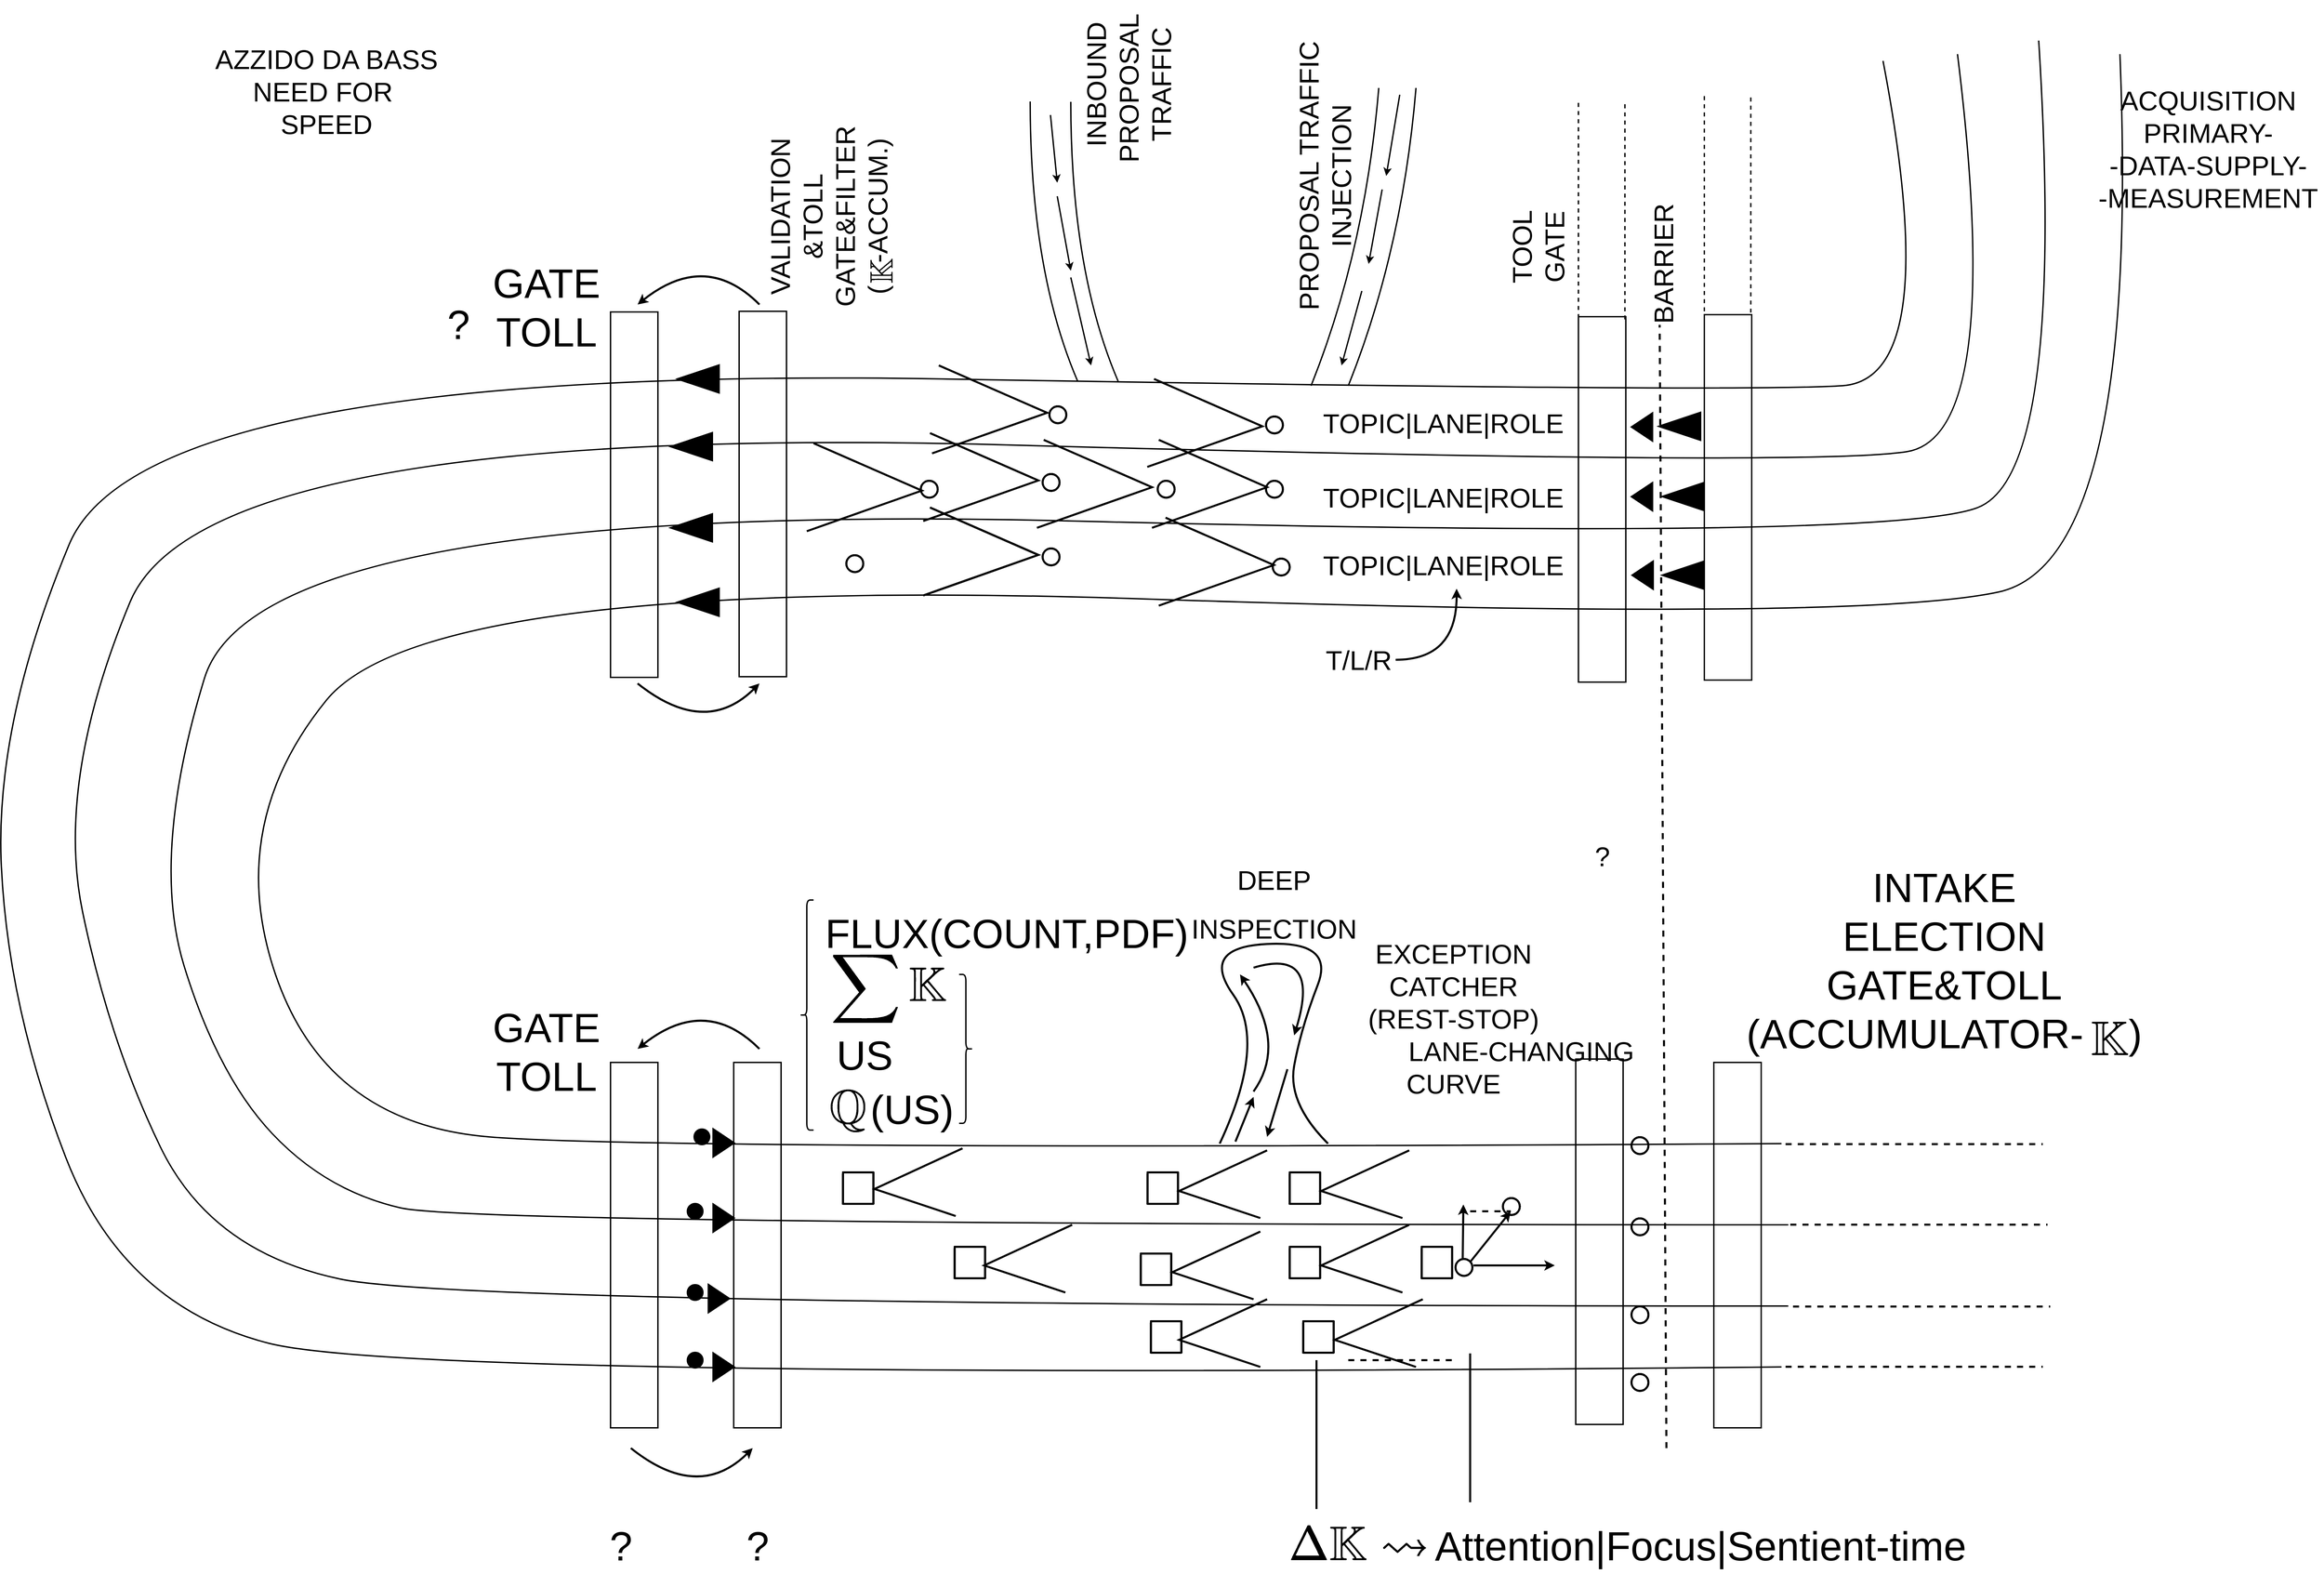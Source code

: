 <mxfile version="17.4.6" type="github">
  <diagram id="GZ79dIgywOuF_R4HMx-j" name="Page-1">
    <mxGraphModel dx="4081" dy="2742" grid="1" gridSize="10" guides="1" tooltips="1" connect="1" arrows="1" fold="1" page="1" pageScale="1" pageWidth="850" pageHeight="1100" math="1" shadow="0">
      <root>
        <mxCell id="0" />
        <mxCell id="1" parent="0" />
        <mxCell id="mRWLwqDbJ56NUI116VPm-1" value="&lt;font style=&quot;font-size: 40px&quot;&gt;ACQUISITION&lt;br&gt;PRIMARY-&lt;br&gt;-DATA-SUPPLY-&lt;br&gt;-MEASUREMENT&lt;br&gt;&lt;/font&gt;" style="text;html=1;align=center;verticalAlign=middle;resizable=0;points=[];autosize=1;strokeColor=none;fillColor=none;" vertex="1" parent="1">
          <mxGeometry x="720" y="80" width="340" height="100" as="geometry" />
        </mxCell>
        <mxCell id="mRWLwqDbJ56NUI116VPm-2" value="BARRIER" style="text;html=1;align=center;verticalAlign=middle;resizable=0;points=[];autosize=1;strokeColor=none;fillColor=none;fontSize=40;rotation=-90;" vertex="1" parent="1">
          <mxGeometry x="-10" y="275" width="190" height="50" as="geometry" />
        </mxCell>
        <mxCell id="mRWLwqDbJ56NUI116VPm-3" value="PROPOSAL TRAFFIC&lt;br&gt;INJECTION" style="text;html=1;align=center;verticalAlign=middle;resizable=0;points=[];autosize=1;strokeColor=none;fillColor=none;fontSize=40;rotation=-90;" vertex="1" parent="1">
          <mxGeometry x="-620" y="120" width="410" height="100" as="geometry" />
        </mxCell>
        <mxCell id="mRWLwqDbJ56NUI116VPm-4" value="TOOL&lt;br&gt;GATE" style="text;html=1;align=center;verticalAlign=middle;resizable=0;points=[];autosize=1;strokeColor=none;fillColor=none;fontSize=40;rotation=-90;" vertex="1" parent="1">
          <mxGeometry x="-160" y="225" width="120" height="100" as="geometry" />
        </mxCell>
        <mxCell id="mRWLwqDbJ56NUI116VPm-5" value="TOPIC|LANE|ROLE" style="text;html=1;align=center;verticalAlign=middle;resizable=0;points=[];autosize=1;strokeColor=none;fillColor=none;fontSize=40;" vertex="1" parent="1">
          <mxGeometry x="-425" y="510" width="370" height="50" as="geometry" />
        </mxCell>
        <mxCell id="mRWLwqDbJ56NUI116VPm-6" value="TOPIC|LANE|ROLE" style="text;html=1;align=center;verticalAlign=middle;resizable=0;points=[];autosize=1;strokeColor=none;fillColor=none;fontSize=40;" vertex="1" parent="1">
          <mxGeometry x="-425" y="620" width="370" height="50" as="geometry" />
        </mxCell>
        <mxCell id="mRWLwqDbJ56NUI116VPm-7" value="TOPIC|LANE|ROLE" style="text;html=1;align=center;verticalAlign=middle;resizable=0;points=[];autosize=1;strokeColor=none;fillColor=none;fontSize=40;" vertex="1" parent="1">
          <mxGeometry x="-425" y="720" width="370" height="50" as="geometry" />
        </mxCell>
        <mxCell id="mRWLwqDbJ56NUI116VPm-8" value="INBOUND&lt;br&gt;PROPOSAL&amp;nbsp;&lt;br&gt;TRAFFIC" style="text;html=1;align=center;verticalAlign=middle;resizable=0;points=[];autosize=1;strokeColor=none;fillColor=none;fontSize=40;rotation=-90;" vertex="1" parent="1">
          <mxGeometry x="-830" y="-40" width="250" height="150" as="geometry" />
        </mxCell>
        <mxCell id="mRWLwqDbJ56NUI116VPm-9" value="VALIDATION&lt;br&gt;&amp;amp;TOLL&lt;br&gt;GATE&amp;amp;FILTER&lt;br&gt;(&amp;nbsp; &amp;nbsp;-ACCUM.)" style="text;html=1;align=center;verticalAlign=middle;resizable=0;points=[];autosize=1;strokeColor=none;fillColor=none;fontSize=40;rotation=-90;" vertex="1" parent="1">
          <mxGeometry x="-1288" y="130" width="280" height="200" as="geometry" />
        </mxCell>
        <mxCell id="mRWLwqDbJ56NUI116VPm-10" value="$$\mathbb{K}$$" style="text;html=1;align=center;verticalAlign=middle;resizable=0;points=[];autosize=1;strokeColor=none;fillColor=none;fontSize=40;rotation=-90;" vertex="1" parent="1">
          <mxGeometry x="-1218" y="286" width="300" height="50" as="geometry" />
        </mxCell>
        <mxCell id="mRWLwqDbJ56NUI116VPm-11" value="AZZIDO DA BASS&lt;br&gt;NEED FOR&amp;nbsp;&lt;br&gt;SPEED" style="text;html=1;align=center;verticalAlign=middle;resizable=0;points=[];autosize=1;strokeColor=none;fillColor=none;fontSize=40;" vertex="1" parent="1">
          <mxGeometry x="-2060" y="-30" width="340" height="150" as="geometry" />
        </mxCell>
        <mxCell id="mRWLwqDbJ56NUI116VPm-12" value="" style="rounded=0;whiteSpace=wrap;html=1;fontSize=40;fillColor=none;strokeWidth=2;" vertex="1" parent="1">
          <mxGeometry x="146" y="375" width="70" height="540" as="geometry" />
        </mxCell>
        <mxCell id="mRWLwqDbJ56NUI116VPm-14" value="" style="rounded=0;whiteSpace=wrap;html=1;fontSize=40;fillColor=none;strokeWidth=2;" vertex="1" parent="1">
          <mxGeometry x="-40" y="378" width="70" height="540" as="geometry" />
        </mxCell>
        <mxCell id="mRWLwqDbJ56NUI116VPm-16" value="" style="endArrow=none;html=1;fontSize=40;strokeWidth=2;curved=1;" edge="1" parent="1">
          <mxGeometry width="50" height="50" relative="1" as="geometry">
            <mxPoint x="260" y="1930" as="sourcePoint" />
            <mxPoint x="410" as="targetPoint" />
            <Array as="points">
              <mxPoint x="-1760" y="1950" />
              <mxPoint x="-2190" y="1840" />
              <mxPoint x="-2360" y="1400" />
              <mxPoint x="-2380" y="980" />
              <mxPoint x="-2160" y="450" />
              <mxPoint x="200" y="490" />
              <mxPoint x="500" y="470" />
            </Array>
          </mxGeometry>
        </mxCell>
        <mxCell id="mRWLwqDbJ56NUI116VPm-20" value="" style="rounded=0;whiteSpace=wrap;html=1;fontSize=40;fillColor=none;strokeWidth=2;" vertex="1" parent="1">
          <mxGeometry x="-1280" y="370" width="70" height="540" as="geometry" />
        </mxCell>
        <mxCell id="mRWLwqDbJ56NUI116VPm-21" value="" style="rounded=0;whiteSpace=wrap;html=1;fontSize=40;fillColor=none;strokeWidth=2;" vertex="1" parent="1">
          <mxGeometry x="-1470" y="371" width="70" height="540" as="geometry" />
        </mxCell>
        <mxCell id="mRWLwqDbJ56NUI116VPm-23" value="" style="rounded=0;whiteSpace=wrap;html=1;fontSize=40;fillColor=none;strokeWidth=2;" vertex="1" parent="1">
          <mxGeometry x="-1288" y="1480" width="70" height="540" as="geometry" />
        </mxCell>
        <mxCell id="mRWLwqDbJ56NUI116VPm-24" value="" style="rounded=0;whiteSpace=wrap;html=1;fontSize=40;fillColor=none;strokeWidth=2;" vertex="1" parent="1">
          <mxGeometry x="-1470" y="1480" width="70" height="540" as="geometry" />
        </mxCell>
        <mxCell id="mRWLwqDbJ56NUI116VPm-25" value="" style="rounded=0;whiteSpace=wrap;html=1;fontSize=40;fillColor=none;strokeWidth=2;" vertex="1" parent="1">
          <mxGeometry x="160" y="1480" width="70" height="540" as="geometry" />
        </mxCell>
        <mxCell id="mRWLwqDbJ56NUI116VPm-26" value="" style="rounded=0;whiteSpace=wrap;html=1;fontSize=40;fillColor=none;strokeWidth=2;" vertex="1" parent="1">
          <mxGeometry x="-44" y="1475" width="70" height="540" as="geometry" />
        </mxCell>
        <mxCell id="mRWLwqDbJ56NUI116VPm-27" value="$$\Delta \mathbb{K} \leadsto$$" style="text;html=1;align=center;verticalAlign=middle;resizable=0;points=[];autosize=1;strokeColor=none;fillColor=none;fontSize=60;" vertex="1" parent="1">
          <mxGeometry x="-790" y="2155" width="850" height="80" as="geometry" />
        </mxCell>
        <mxCell id="mRWLwqDbJ56NUI116VPm-28" value="Attention|Focus|Sentient-time" style="text;html=1;align=center;verticalAlign=middle;resizable=0;points=[];autosize=1;strokeColor=none;fillColor=none;fontSize=60;" vertex="1" parent="1">
          <mxGeometry x="-260" y="2155" width="800" height="80" as="geometry" />
        </mxCell>
        <mxCell id="mRWLwqDbJ56NUI116VPm-29" value="INTAKE&lt;br style=&quot;font-size: 60px;&quot;&gt;ELECTION&lt;br style=&quot;font-size: 60px;&quot;&gt;GATE&amp;amp;TOLL&lt;br style=&quot;font-size: 60px;&quot;&gt;(ACCUMULATOR-&amp;nbsp; &amp;nbsp; )" style="text;html=1;align=center;verticalAlign=middle;resizable=0;points=[];autosize=1;strokeColor=none;fillColor=none;fontSize=60;" vertex="1" parent="1">
          <mxGeometry x="200" y="1185" width="600" height="290" as="geometry" />
        </mxCell>
        <mxCell id="mRWLwqDbJ56NUI116VPm-30" value="$$\mathbb{K}$$" style="text;html=1;align=center;verticalAlign=middle;resizable=0;points=[];autosize=1;strokeColor=none;fillColor=none;fontSize=60;rotation=0;" vertex="1" parent="1">
          <mxGeometry x="519" y="1408" width="450" height="80" as="geometry" />
        </mxCell>
        <mxCell id="mRWLwqDbJ56NUI116VPm-31" value="" style="endArrow=none;html=1;fontSize=40;strokeWidth=2;curved=1;" edge="1" parent="1">
          <mxGeometry width="50" height="50" relative="1" as="geometry">
            <mxPoint x="270" y="1840" as="sourcePoint" />
            <mxPoint x="520" y="-10" as="targetPoint" />
            <Array as="points">
              <mxPoint x="-1680" y="1840" />
              <mxPoint x="-2060" y="1760" />
              <mxPoint x="-2210" y="1450" />
              <mxPoint x="-2290" y="1065" />
              <mxPoint x="-2070" y="535" />
              <mxPoint x="300" y="600" />
              <mxPoint x="590" y="555" />
            </Array>
          </mxGeometry>
        </mxCell>
        <mxCell id="mRWLwqDbJ56NUI116VPm-32" value="" style="endArrow=none;html=1;fontSize=40;strokeWidth=2;curved=1;" edge="1" parent="1">
          <mxGeometry width="50" height="50" relative="1" as="geometry">
            <mxPoint x="270" y="1720" as="sourcePoint" />
            <mxPoint x="640" y="-30" as="targetPoint" />
            <Array as="points">
              <mxPoint x="-1670" y="1720" />
              <mxPoint x="-1890" y="1670" />
              <mxPoint x="-2050" y="1500" />
              <mxPoint x="-2150" y="1175" />
              <mxPoint x="-1990" y="650" />
              <mxPoint x="420" y="710" />
              <mxPoint x="680" y="610" />
            </Array>
          </mxGeometry>
        </mxCell>
        <mxCell id="mRWLwqDbJ56NUI116VPm-34" value="" style="endArrow=none;html=1;fontSize=40;strokeWidth=2;curved=1;" edge="1" parent="1">
          <mxGeometry width="50" height="50" relative="1" as="geometry">
            <mxPoint x="260" y="1600" as="sourcePoint" />
            <mxPoint x="760" y="-10" as="targetPoint" />
            <Array as="points">
              <mxPoint x="-1410" y="1610" />
              <mxPoint x="-1890" y="1570" />
              <mxPoint x="-2040" y="1130" />
              <mxPoint x="-1740" y="760" />
              <mxPoint x="370" y="830" />
              <mxPoint x="790" y="740" />
            </Array>
          </mxGeometry>
        </mxCell>
        <mxCell id="mRWLwqDbJ56NUI116VPm-41" value="" style="endArrow=none;dashed=1;html=1;fontSize=40;strokeWidth=2;curved=1;" edge="1" parent="1">
          <mxGeometry width="50" height="50" relative="1" as="geometry">
            <mxPoint x="146" y="370" as="sourcePoint" />
            <mxPoint x="146" y="50" as="targetPoint" />
          </mxGeometry>
        </mxCell>
        <mxCell id="mRWLwqDbJ56NUI116VPm-42" value="" style="endArrow=none;dashed=1;html=1;fontSize=40;strokeWidth=2;curved=1;" edge="1" parent="1">
          <mxGeometry width="50" height="50" relative="1" as="geometry">
            <mxPoint x="214.67" y="372.0" as="sourcePoint" />
            <mxPoint x="214.67" y="52.0" as="targetPoint" />
          </mxGeometry>
        </mxCell>
        <mxCell id="mRWLwqDbJ56NUI116VPm-45" value="" style="endArrow=none;dashed=1;html=1;fontSize=40;strokeWidth=2;curved=1;" edge="1" parent="1">
          <mxGeometry width="50" height="50" relative="1" as="geometry">
            <mxPoint x="-40" y="380" as="sourcePoint" />
            <mxPoint x="-40" y="60" as="targetPoint" />
          </mxGeometry>
        </mxCell>
        <mxCell id="mRWLwqDbJ56NUI116VPm-46" value="" style="endArrow=none;dashed=1;html=1;fontSize=40;strokeWidth=2;curved=1;" edge="1" parent="1">
          <mxGeometry width="50" height="50" relative="1" as="geometry">
            <mxPoint x="28.67" y="382.0" as="sourcePoint" />
            <mxPoint x="28.67" y="62.0" as="targetPoint" />
          </mxGeometry>
        </mxCell>
        <mxCell id="mRWLwqDbJ56NUI116VPm-47" value="" style="endArrow=none;html=1;fontSize=40;strokeWidth=2;curved=1;" edge="1" parent="1">
          <mxGeometry width="50" height="50" relative="1" as="geometry">
            <mxPoint x="-380" y="480" as="sourcePoint" />
            <mxPoint x="-280" y="40" as="targetPoint" />
            <Array as="points">
              <mxPoint x="-300" y="280" />
            </Array>
          </mxGeometry>
        </mxCell>
        <mxCell id="mRWLwqDbJ56NUI116VPm-48" value="" style="endArrow=none;html=1;fontSize=40;strokeWidth=2;curved=1;" edge="1" parent="1">
          <mxGeometry width="50" height="50" relative="1" as="geometry">
            <mxPoint x="-435" y="480" as="sourcePoint" />
            <mxPoint x="-335" y="40" as="targetPoint" />
            <Array as="points">
              <mxPoint x="-355" y="280" />
            </Array>
          </mxGeometry>
        </mxCell>
        <mxCell id="mRWLwqDbJ56NUI116VPm-49" value="" style="endArrow=classic;html=1;fontSize=40;strokeWidth=2;curved=1;" edge="1" parent="1">
          <mxGeometry width="50" height="50" relative="1" as="geometry">
            <mxPoint x="-304" y="50" as="sourcePoint" />
            <mxPoint x="-324" y="170" as="targetPoint" />
          </mxGeometry>
        </mxCell>
        <mxCell id="mRWLwqDbJ56NUI116VPm-50" value="" style="endArrow=classic;html=1;fontSize=40;strokeWidth=2;curved=1;" edge="1" parent="1">
          <mxGeometry width="50" height="50" relative="1" as="geometry">
            <mxPoint x="-330" y="190" as="sourcePoint" />
            <mxPoint x="-350" y="300" as="targetPoint" />
          </mxGeometry>
        </mxCell>
        <mxCell id="mRWLwqDbJ56NUI116VPm-51" value="" style="endArrow=classic;html=1;fontSize=40;strokeWidth=2;curved=1;" edge="1" parent="1">
          <mxGeometry width="50" height="50" relative="1" as="geometry">
            <mxPoint x="-360" y="340" as="sourcePoint" />
            <mxPoint x="-390" y="450" as="targetPoint" />
          </mxGeometry>
        </mxCell>
        <mxCell id="mRWLwqDbJ56NUI116VPm-52" value="" style="endArrow=none;html=1;fontSize=40;strokeWidth=2;curved=1;" edge="1" parent="1">
          <mxGeometry width="50" height="50" relative="1" as="geometry">
            <mxPoint x="-780" y="473" as="sourcePoint" />
            <mxPoint x="-850" y="60" as="targetPoint" />
            <Array as="points">
              <mxPoint x="-850" y="310" />
            </Array>
          </mxGeometry>
        </mxCell>
        <mxCell id="mRWLwqDbJ56NUI116VPm-53" value="" style="endArrow=none;html=1;fontSize=40;strokeWidth=2;curved=1;" edge="1" parent="1">
          <mxGeometry width="50" height="50" relative="1" as="geometry">
            <mxPoint x="-720" y="473.5" as="sourcePoint" />
            <mxPoint x="-790" y="60.5" as="targetPoint" />
            <Array as="points">
              <mxPoint x="-790" y="310.5" />
            </Array>
          </mxGeometry>
        </mxCell>
        <mxCell id="mRWLwqDbJ56NUI116VPm-54" value="" style="endArrow=classic;html=1;fontSize=40;strokeWidth=2;curved=1;" edge="1" parent="1">
          <mxGeometry width="50" height="50" relative="1" as="geometry">
            <mxPoint x="-820" y="80" as="sourcePoint" />
            <mxPoint x="-810" y="180" as="targetPoint" />
          </mxGeometry>
        </mxCell>
        <mxCell id="mRWLwqDbJ56NUI116VPm-55" value="" style="endArrow=classic;html=1;fontSize=40;strokeWidth=2;curved=1;" edge="1" parent="1">
          <mxGeometry width="50" height="50" relative="1" as="geometry">
            <mxPoint x="-810" y="200" as="sourcePoint" />
            <mxPoint x="-790" y="310" as="targetPoint" />
          </mxGeometry>
        </mxCell>
        <mxCell id="mRWLwqDbJ56NUI116VPm-56" value="" style="endArrow=classic;html=1;fontSize=40;strokeWidth=2;curved=1;" edge="1" parent="1">
          <mxGeometry width="50" height="50" relative="1" as="geometry">
            <mxPoint x="-790" y="320" as="sourcePoint" />
            <mxPoint x="-760" y="450" as="targetPoint" />
          </mxGeometry>
        </mxCell>
        <mxCell id="mRWLwqDbJ56NUI116VPm-57" value="" style="endArrow=none;dashed=1;html=1;fontSize=40;strokeWidth=3;curved=1;" edge="1" parent="1">
          <mxGeometry width="50" height="50" relative="1" as="geometry">
            <mxPoint x="90" y="2050" as="sourcePoint" />
            <mxPoint x="80" y="390" as="targetPoint" />
          </mxGeometry>
        </mxCell>
        <mxCell id="mRWLwqDbJ56NUI116VPm-58" value="&lt;font style=&quot;font-size: 60px&quot;&gt;$$\circ$$&lt;/font&gt;" style="text;html=1;align=center;verticalAlign=middle;resizable=0;points=[];autosize=1;strokeColor=none;fillColor=none;fontSize=40;" vertex="1" parent="1">
          <mxGeometry x="-80" y="1570" width="260" height="60" as="geometry" />
        </mxCell>
        <mxCell id="mRWLwqDbJ56NUI116VPm-61" value="&lt;font style=&quot;font-size: 60px&quot;&gt;$$\circ$$&lt;/font&gt;" style="text;html=1;align=center;verticalAlign=middle;resizable=0;points=[];autosize=1;strokeColor=none;fillColor=none;fontSize=40;" vertex="1" parent="1">
          <mxGeometry x="-80" y="1690" width="260" height="60" as="geometry" />
        </mxCell>
        <mxCell id="mRWLwqDbJ56NUI116VPm-62" value="&lt;font style=&quot;font-size: 60px&quot;&gt;$$\circ$$&lt;/font&gt;" style="text;html=1;align=center;verticalAlign=middle;resizable=0;points=[];autosize=1;strokeColor=none;fillColor=none;fontSize=40;" vertex="1" parent="1">
          <mxGeometry x="-80" y="1820" width="260" height="60" as="geometry" />
        </mxCell>
        <mxCell id="mRWLwqDbJ56NUI116VPm-63" value="&lt;font style=&quot;font-size: 60px&quot;&gt;$$\circ$$&lt;/font&gt;" style="text;html=1;align=center;verticalAlign=middle;resizable=0;points=[];autosize=1;strokeColor=none;fillColor=none;fontSize=40;" vertex="1" parent="1">
          <mxGeometry x="-80" y="1920" width="260" height="60" as="geometry" />
        </mxCell>
        <mxCell id="mRWLwqDbJ56NUI116VPm-64" value="" style="endArrow=none;dashed=1;html=1;fontSize=60;strokeWidth=3;curved=1;" edge="1" parent="1">
          <mxGeometry width="50" height="50" relative="1" as="geometry">
            <mxPoint x="266" y="1600.75" as="sourcePoint" />
            <mxPoint x="646" y="1600.75" as="targetPoint" />
          </mxGeometry>
        </mxCell>
        <mxCell id="mRWLwqDbJ56NUI116VPm-65" value="" style="endArrow=none;dashed=1;html=1;fontSize=60;strokeWidth=3;curved=1;" edge="1" parent="1">
          <mxGeometry width="50" height="50" relative="1" as="geometry">
            <mxPoint x="273" y="1719.75" as="sourcePoint" />
            <mxPoint x="653" y="1719.75" as="targetPoint" />
          </mxGeometry>
        </mxCell>
        <mxCell id="mRWLwqDbJ56NUI116VPm-66" value="" style="endArrow=none;dashed=1;html=1;fontSize=60;strokeWidth=3;curved=1;" edge="1" parent="1">
          <mxGeometry width="50" height="50" relative="1" as="geometry">
            <mxPoint x="277" y="1840.75" as="sourcePoint" />
            <mxPoint x="657" y="1840.75" as="targetPoint" />
          </mxGeometry>
        </mxCell>
        <mxCell id="mRWLwqDbJ56NUI116VPm-67" value="" style="endArrow=none;dashed=1;html=1;fontSize=60;strokeWidth=3;curved=1;" edge="1" parent="1">
          <mxGeometry width="50" height="50" relative="1" as="geometry">
            <mxPoint x="266" y="1929.75" as="sourcePoint" />
            <mxPoint x="646" y="1929.75" as="targetPoint" />
          </mxGeometry>
        </mxCell>
        <mxCell id="mRWLwqDbJ56NUI116VPm-69" value="" style="shape=mxgraph.arrows2.wedgeArrow;html=1;fillColor=#000000;bendable=0;fontSize=60;strokeWidth=3;curved=1;" edge="1" parent="1">
          <mxGeometry width="100" height="100" relative="1" as="geometry">
            <mxPoint x="140" y="540" as="sourcePoint" />
            <mxPoint x="80" y="540" as="targetPoint" />
          </mxGeometry>
        </mxCell>
        <mxCell id="mRWLwqDbJ56NUI116VPm-70" value="" style="shape=mxgraph.arrows2.wedgeArrow;html=1;fillColor=#000000;bendable=0;fontSize=60;strokeWidth=3;curved=1;" edge="1" parent="1">
          <mxGeometry width="100" height="100" relative="1" as="geometry">
            <mxPoint x="145" y="643.75" as="sourcePoint" />
            <mxPoint x="85" y="643.75" as="targetPoint" />
          </mxGeometry>
        </mxCell>
        <mxCell id="mRWLwqDbJ56NUI116VPm-71" value="" style="shape=mxgraph.arrows2.wedgeArrow;html=1;fillColor=#000000;bendable=0;fontSize=60;strokeWidth=3;curved=1;" edge="1" parent="1">
          <mxGeometry width="100" height="100" relative="1" as="geometry">
            <mxPoint x="145" y="760" as="sourcePoint" />
            <mxPoint x="85" y="760" as="targetPoint" />
          </mxGeometry>
        </mxCell>
        <mxCell id="mRWLwqDbJ56NUI116VPm-72" value="" style="shape=mxgraph.arrows2.wedgeArrow;html=1;fillColor=#000000;bendable=0;fontSize=60;strokeWidth=3;curved=1;" edge="1" parent="1">
          <mxGeometry width="100" height="100" relative="1" as="geometry">
            <mxPoint x="70" y="760" as="sourcePoint" />
            <mxPoint x="40" y="760" as="targetPoint" />
          </mxGeometry>
        </mxCell>
        <mxCell id="mRWLwqDbJ56NUI116VPm-73" value="" style="shape=mxgraph.arrows2.wedgeArrow;html=1;fillColor=#000000;bendable=0;fontSize=60;strokeWidth=3;curved=1;" edge="1" parent="1">
          <mxGeometry width="100" height="100" relative="1" as="geometry">
            <mxPoint x="69" y="644" as="sourcePoint" />
            <mxPoint x="39" y="644" as="targetPoint" />
          </mxGeometry>
        </mxCell>
        <mxCell id="mRWLwqDbJ56NUI116VPm-74" value="" style="shape=mxgraph.arrows2.wedgeArrow;html=1;fillColor=#000000;bendable=0;fontSize=60;strokeWidth=3;curved=1;" edge="1" parent="1">
          <mxGeometry width="100" height="100" relative="1" as="geometry">
            <mxPoint x="69" y="541" as="sourcePoint" />
            <mxPoint x="39" y="541" as="targetPoint" />
          </mxGeometry>
        </mxCell>
        <mxCell id="mRWLwqDbJ56NUI116VPm-75" value="" style="shape=mxgraph.arrows2.wedgeArrow;html=1;fillColor=#000000;bendable=0;fontSize=60;strokeWidth=3;curved=1;" edge="1" parent="1">
          <mxGeometry width="100" height="100" relative="1" as="geometry">
            <mxPoint x="-1310" y="800" as="sourcePoint" />
            <mxPoint x="-1370" y="800" as="targetPoint" />
          </mxGeometry>
        </mxCell>
        <mxCell id="mRWLwqDbJ56NUI116VPm-76" value="" style="shape=mxgraph.arrows2.wedgeArrow;html=1;fillColor=#000000;bendable=0;fontSize=60;strokeWidth=3;curved=1;" edge="1" parent="1">
          <mxGeometry width="100" height="100" relative="1" as="geometry">
            <mxPoint x="-1320" y="690" as="sourcePoint" />
            <mxPoint x="-1380" y="690" as="targetPoint" />
          </mxGeometry>
        </mxCell>
        <mxCell id="mRWLwqDbJ56NUI116VPm-77" value="" style="shape=mxgraph.arrows2.wedgeArrow;html=1;fillColor=#000000;bendable=0;fontSize=60;strokeWidth=3;curved=1;" edge="1" parent="1">
          <mxGeometry width="100" height="100" relative="1" as="geometry">
            <mxPoint x="-1320" y="570" as="sourcePoint" />
            <mxPoint x="-1380" y="570" as="targetPoint" />
          </mxGeometry>
        </mxCell>
        <mxCell id="mRWLwqDbJ56NUI116VPm-78" value="" style="shape=mxgraph.arrows2.wedgeArrow;html=1;fillColor=#000000;bendable=0;fontSize=60;strokeWidth=3;curved=1;" edge="1" parent="1">
          <mxGeometry width="100" height="100" relative="1" as="geometry">
            <mxPoint x="-1310" y="470" as="sourcePoint" />
            <mxPoint x="-1370" y="470" as="targetPoint" />
          </mxGeometry>
        </mxCell>
        <mxCell id="mRWLwqDbJ56NUI116VPm-79" value="" style="endArrow=classic;html=1;fontSize=60;strokeWidth=3;curved=1;" edge="1" parent="1">
          <mxGeometry width="50" height="50" relative="1" as="geometry">
            <mxPoint x="-1250" y="360" as="sourcePoint" />
            <mxPoint x="-1430" y="360" as="targetPoint" />
            <Array as="points">
              <mxPoint x="-1330" y="280" />
            </Array>
          </mxGeometry>
        </mxCell>
        <mxCell id="mRWLwqDbJ56NUI116VPm-80" value="" style="endArrow=classic;html=1;fontSize=60;strokeWidth=3;curved=1;" edge="1" parent="1">
          <mxGeometry width="50" height="50" relative="1" as="geometry">
            <mxPoint x="-1430" y="920" as="sourcePoint" />
            <mxPoint x="-1250" y="920" as="targetPoint" />
            <Array as="points">
              <mxPoint x="-1330" y="1000" />
            </Array>
          </mxGeometry>
        </mxCell>
        <mxCell id="mRWLwqDbJ56NUI116VPm-81" value="$$\circ$$" style="text;html=1;align=center;verticalAlign=middle;resizable=0;points=[];autosize=1;strokeColor=none;fillColor=none;fontSize=60;" vertex="1" parent="1">
          <mxGeometry x="-610" y="705" width="260" height="80" as="geometry" />
        </mxCell>
        <mxCell id="mRWLwqDbJ56NUI116VPm-82" value="$$\circ$$" style="text;html=1;align=center;verticalAlign=middle;resizable=0;points=[];autosize=1;strokeColor=none;fillColor=none;fontSize=60;" vertex="1" parent="1">
          <mxGeometry x="-620" y="590" width="260" height="80" as="geometry" />
        </mxCell>
        <mxCell id="mRWLwqDbJ56NUI116VPm-83" value="$$\circ$$" style="text;html=1;align=center;verticalAlign=middle;resizable=0;points=[];autosize=1;strokeColor=none;fillColor=none;fontSize=60;" vertex="1" parent="1">
          <mxGeometry x="-620" y="495" width="260" height="80" as="geometry" />
        </mxCell>
        <mxCell id="mRWLwqDbJ56NUI116VPm-84" value="$$\circ$$" style="text;html=1;align=center;verticalAlign=middle;resizable=0;points=[];autosize=1;strokeColor=none;fillColor=none;fontSize=60;" vertex="1" parent="1">
          <mxGeometry x="-780" y="590" width="260" height="80" as="geometry" />
        </mxCell>
        <mxCell id="mRWLwqDbJ56NUI116VPm-85" value="$$\circ$$" style="text;html=1;align=center;verticalAlign=middle;resizable=0;points=[];autosize=1;strokeColor=none;fillColor=none;fontSize=60;" vertex="1" parent="1">
          <mxGeometry x="-950" y="690" width="260" height="80" as="geometry" />
        </mxCell>
        <mxCell id="mRWLwqDbJ56NUI116VPm-86" value="$$\circ$$" style="text;html=1;align=center;verticalAlign=middle;resizable=0;points=[];autosize=1;strokeColor=none;fillColor=none;fontSize=60;" vertex="1" parent="1">
          <mxGeometry x="-950" y="580" width="260" height="80" as="geometry" />
        </mxCell>
        <mxCell id="mRWLwqDbJ56NUI116VPm-87" value="$$\circ$$" style="text;html=1;align=center;verticalAlign=middle;resizable=0;points=[];autosize=1;strokeColor=none;fillColor=none;fontSize=60;" vertex="1" parent="1">
          <mxGeometry x="-940" y="480" width="260" height="80" as="geometry" />
        </mxCell>
        <mxCell id="mRWLwqDbJ56NUI116VPm-88" value="$$\circ$$" style="text;html=1;align=center;verticalAlign=middle;resizable=0;points=[];autosize=1;strokeColor=none;fillColor=none;fontSize=60;" vertex="1" parent="1">
          <mxGeometry x="-1130" y="590" width="260" height="80" as="geometry" />
        </mxCell>
        <mxCell id="mRWLwqDbJ56NUI116VPm-89" value="$$\circ$$" style="text;html=1;align=center;verticalAlign=middle;resizable=0;points=[];autosize=1;strokeColor=none;fillColor=none;fontSize=60;" vertex="1" parent="1">
          <mxGeometry x="-1240" y="700" width="260" height="80" as="geometry" />
        </mxCell>
        <mxCell id="mRWLwqDbJ56NUI116VPm-90" value="GATE&lt;br&gt;TOLL" style="text;html=1;align=center;verticalAlign=middle;resizable=0;points=[];autosize=1;strokeColor=none;fillColor=none;fontSize=60;" vertex="1" parent="1">
          <mxGeometry x="-1650" y="290" width="170" height="150" as="geometry" />
        </mxCell>
        <mxCell id="mRWLwqDbJ56NUI116VPm-91" value="GATE&lt;br&gt;TOLL" style="text;html=1;align=center;verticalAlign=middle;resizable=0;points=[];autosize=1;strokeColor=none;fillColor=none;fontSize=60;" vertex="1" parent="1">
          <mxGeometry x="-1650" y="1390" width="170" height="150" as="geometry" />
        </mxCell>
        <mxCell id="mRWLwqDbJ56NUI116VPm-92" value="?" style="text;html=1;align=center;verticalAlign=middle;resizable=0;points=[];autosize=1;strokeColor=none;fillColor=none;fontSize=60;" vertex="1" parent="1">
          <mxGeometry x="-1720" y="350" width="50" height="80" as="geometry" />
        </mxCell>
        <mxCell id="mRWLwqDbJ56NUI116VPm-93" value="?" style="text;html=1;align=center;verticalAlign=middle;resizable=0;points=[];autosize=1;strokeColor=none;fillColor=none;fontSize=60;" vertex="1" parent="1">
          <mxGeometry x="-1480" y="2155" width="50" height="80" as="geometry" />
        </mxCell>
        <mxCell id="mRWLwqDbJ56NUI116VPm-94" value="?" style="text;html=1;align=center;verticalAlign=middle;resizable=0;points=[];autosize=1;strokeColor=none;fillColor=none;fontSize=60;" vertex="1" parent="1">
          <mxGeometry x="-1278" y="2155" width="50" height="80" as="geometry" />
        </mxCell>
        <mxCell id="mRWLwqDbJ56NUI116VPm-95" value="" style="endArrow=classic;html=1;fontSize=60;strokeWidth=3;curved=1;" edge="1" parent="1">
          <mxGeometry width="50" height="50" relative="1" as="geometry">
            <mxPoint x="-1440" y="2050" as="sourcePoint" />
            <mxPoint x="-1260" y="2050" as="targetPoint" />
            <Array as="points">
              <mxPoint x="-1340" y="2130" />
            </Array>
          </mxGeometry>
        </mxCell>
        <mxCell id="mRWLwqDbJ56NUI116VPm-96" value="" style="endArrow=classic;html=1;fontSize=60;strokeWidth=3;curved=1;" edge="1" parent="1">
          <mxGeometry width="50" height="50" relative="1" as="geometry">
            <mxPoint x="-1250" y="1460.0" as="sourcePoint" />
            <mxPoint x="-1430" y="1460.0" as="targetPoint" />
            <Array as="points">
              <mxPoint x="-1330" y="1380" />
            </Array>
          </mxGeometry>
        </mxCell>
        <mxCell id="mRWLwqDbJ56NUI116VPm-97" value="$$\square$$" style="text;html=1;align=center;verticalAlign=middle;resizable=0;points=[];autosize=1;strokeColor=none;fillColor=none;fontSize=60;" vertex="1" parent="1">
          <mxGeometry x="-825" y="1850" width="350" height="80" as="geometry" />
        </mxCell>
        <mxCell id="mRWLwqDbJ56NUI116VPm-98" value="$$\square$$" style="text;html=1;align=center;verticalAlign=middle;resizable=0;points=[];autosize=1;strokeColor=none;fillColor=none;fontSize=60;" vertex="1" parent="1">
          <mxGeometry x="-840" y="1750" width="350" height="80" as="geometry" />
        </mxCell>
        <mxCell id="mRWLwqDbJ56NUI116VPm-99" value="$$\square$$" style="text;html=1;align=center;verticalAlign=middle;resizable=0;points=[];autosize=1;strokeColor=none;fillColor=none;fontSize=60;" vertex="1" parent="1">
          <mxGeometry x="-830" y="1630" width="350" height="80" as="geometry" />
        </mxCell>
        <mxCell id="mRWLwqDbJ56NUI116VPm-100" value="$$\square$$" style="text;html=1;align=center;verticalAlign=middle;resizable=0;points=[];autosize=1;strokeColor=none;fillColor=none;fontSize=60;" vertex="1" parent="1">
          <mxGeometry x="-1115" y="1740" width="350" height="80" as="geometry" />
        </mxCell>
        <mxCell id="mRWLwqDbJ56NUI116VPm-101" value="$$\square$$" style="text;html=1;align=center;verticalAlign=middle;resizable=0;points=[];autosize=1;strokeColor=none;fillColor=none;fontSize=60;" vertex="1" parent="1">
          <mxGeometry x="-1280" y="1630" width="350" height="80" as="geometry" />
        </mxCell>
        <mxCell id="mRWLwqDbJ56NUI116VPm-104" value="$$\square$$" style="text;html=1;align=center;verticalAlign=middle;resizable=0;points=[];autosize=1;strokeColor=none;fillColor=none;fontSize=60;" vertex="1" parent="1">
          <mxGeometry x="-425" y="1740" width="350" height="80" as="geometry" />
        </mxCell>
        <mxCell id="mRWLwqDbJ56NUI116VPm-105" value="$$\square$$" style="text;html=1;align=center;verticalAlign=middle;resizable=0;points=[];autosize=1;strokeColor=none;fillColor=none;fontSize=60;" vertex="1" parent="1">
          <mxGeometry x="-620" y="1740" width="350" height="80" as="geometry" />
        </mxCell>
        <mxCell id="mRWLwqDbJ56NUI116VPm-106" value="$$\square$$" style="text;html=1;align=center;verticalAlign=middle;resizable=0;points=[];autosize=1;strokeColor=none;fillColor=none;fontSize=60;" vertex="1" parent="1">
          <mxGeometry x="-620" y="1630" width="350" height="80" as="geometry" />
        </mxCell>
        <mxCell id="mRWLwqDbJ56NUI116VPm-107" value="&lt;font style=&quot;font-size: 60px&quot;&gt;$$\circ$$&lt;/font&gt;" style="text;html=1;align=center;verticalAlign=middle;resizable=0;points=[];autosize=1;strokeColor=none;fillColor=none;fontSize=40;" vertex="1" parent="1">
          <mxGeometry x="-340" y="1750" width="260" height="60" as="geometry" />
        </mxCell>
        <mxCell id="mRWLwqDbJ56NUI116VPm-108" value="&lt;font style=&quot;font-size: 60px&quot;&gt;$$\circ$$&lt;/font&gt;" style="text;html=1;align=center;verticalAlign=middle;resizable=0;points=[];autosize=1;strokeColor=none;fillColor=none;fontSize=40;" vertex="1" parent="1">
          <mxGeometry x="-270" y="1660" width="260" height="60" as="geometry" />
        </mxCell>
        <mxCell id="mRWLwqDbJ56NUI116VPm-109" value="&amp;nbsp;&lt;br&gt;$$\sum \mathbb{K}$$" style="text;html=1;align=center;verticalAlign=middle;resizable=0;points=[];autosize=1;strokeColor=none;fillColor=none;fontSize=60;" vertex="1" parent="1">
          <mxGeometry x="-1355" y="1260" width="590" height="150" as="geometry" />
        </mxCell>
        <mxCell id="mRWLwqDbJ56NUI116VPm-110" value="&amp;nbsp; &amp;nbsp; &amp;nbsp; &amp;nbsp; &amp;nbsp; &amp;nbsp; &amp;nbsp; &amp;nbsp; &amp;nbsp; &amp;nbsp; &amp;nbsp; &amp;nbsp; FLUX(COUNT,PDF)" style="text;html=1;align=center;verticalAlign=middle;resizable=0;points=[];autosize=1;strokeColor=none;fillColor=none;fontSize=60;" vertex="1" parent="1">
          <mxGeometry x="-1560" y="1250" width="950" height="80" as="geometry" />
        </mxCell>
        <mxCell id="mRWLwqDbJ56NUI116VPm-111" value="US" style="text;html=1;align=center;verticalAlign=middle;resizable=0;points=[];autosize=1;strokeColor=none;fillColor=none;fontSize=60;" vertex="1" parent="1">
          <mxGeometry x="-1145" y="1430" width="100" height="80" as="geometry" />
        </mxCell>
        <mxCell id="mRWLwqDbJ56NUI116VPm-112" value="$$\mathbb{Q}$$" style="text;html=1;align=center;verticalAlign=middle;resizable=0;points=[];autosize=1;strokeColor=none;fillColor=none;fontSize=60;" vertex="1" parent="1">
          <mxGeometry x="-1345" y="1510" width="450" height="80" as="geometry" />
        </mxCell>
        <mxCell id="mRWLwqDbJ56NUI116VPm-113" value="(US)" style="text;html=1;align=center;verticalAlign=middle;resizable=0;points=[];autosize=1;strokeColor=none;fillColor=none;fontSize=60;" vertex="1" parent="1">
          <mxGeometry x="-1095" y="1510" width="140" height="80" as="geometry" />
        </mxCell>
        <mxCell id="mRWLwqDbJ56NUI116VPm-114" value="" style="shape=curlyBracket;whiteSpace=wrap;html=1;rounded=1;fontSize=60;strokeWidth=2;fillColor=none;" vertex="1" parent="1">
          <mxGeometry x="-1190" y="1240" width="20" height="340" as="geometry" />
        </mxCell>
        <mxCell id="mRWLwqDbJ56NUI116VPm-115" value="" style="shape=curlyBracket;whiteSpace=wrap;html=1;rounded=1;flipH=1;fontSize=60;strokeWidth=2;fillColor=none;" vertex="1" parent="1">
          <mxGeometry x="-955" y="1350" width="20" height="220" as="geometry" />
        </mxCell>
        <mxCell id="mRWLwqDbJ56NUI116VPm-118" value="&lt;font style=&quot;font-size: 40px&quot;&gt;DEEP&lt;br&gt;INSPECTION&lt;/font&gt;" style="text;html=1;align=center;verticalAlign=middle;resizable=0;points=[];autosize=1;strokeColor=none;fillColor=none;fontSize=60;" vertex="1" parent="1">
          <mxGeometry x="-620" y="1160" width="260" height="160" as="geometry" />
        </mxCell>
        <mxCell id="mRWLwqDbJ56NUI116VPm-122" style="edgeStyle=orthogonalEdgeStyle;curved=1;orthogonalLoop=1;jettySize=auto;html=1;fontSize=40;strokeWidth=3;" edge="1" parent="1" source="mRWLwqDbJ56NUI116VPm-119">
          <mxGeometry relative="1" as="geometry">
            <mxPoint x="-220" y="780" as="targetPoint" />
          </mxGeometry>
        </mxCell>
        <mxCell id="mRWLwqDbJ56NUI116VPm-119" value="T/L/R" style="text;html=1;align=center;verticalAlign=middle;resizable=0;points=[];autosize=1;strokeColor=none;fillColor=none;fontSize=40;" vertex="1" parent="1">
          <mxGeometry x="-420" y="860" width="110" height="50" as="geometry" />
        </mxCell>
        <mxCell id="mRWLwqDbJ56NUI116VPm-123" value="?" style="text;html=1;align=center;verticalAlign=middle;resizable=0;points=[];autosize=1;strokeColor=none;fillColor=none;fontSize=40;" vertex="1" parent="1">
          <mxGeometry x="-25" y="1150" width="40" height="50" as="geometry" />
        </mxCell>
        <mxCell id="mRWLwqDbJ56NUI116VPm-124" value="EXCEPTION&lt;br&gt;CATCHER&lt;br&gt;(REST-STOP)&lt;br&gt;&amp;nbsp; &amp;nbsp; &amp;nbsp; &amp;nbsp; &amp;nbsp; &amp;nbsp; &amp;nbsp; &amp;nbsp; &amp;nbsp; LANE-CHANGING&lt;br&gt;CURVE" style="text;html=1;align=center;verticalAlign=middle;resizable=0;points=[];autosize=1;strokeColor=none;fillColor=none;fontSize=40;" vertex="1" parent="1">
          <mxGeometry x="-500" y="1290" width="550" height="250" as="geometry" />
        </mxCell>
        <mxCell id="mRWLwqDbJ56NUI116VPm-125" value="$$\square$$" style="text;html=1;align=center;verticalAlign=middle;resizable=0;points=[];autosize=1;strokeColor=none;fillColor=none;fontSize=60;" vertex="1" parent="1">
          <mxGeometry x="-600" y="1850" width="350" height="80" as="geometry" />
        </mxCell>
        <mxCell id="mRWLwqDbJ56NUI116VPm-126" value="" style="endArrow=none;html=1;fontSize=40;strokeWidth=3;curved=1;" edge="1" parent="1">
          <mxGeometry width="50" height="50" relative="1" as="geometry">
            <mxPoint x="-427" y="2140" as="sourcePoint" />
            <mxPoint x="-427" y="1920" as="targetPoint" />
          </mxGeometry>
        </mxCell>
        <mxCell id="mRWLwqDbJ56NUI116VPm-127" value="" style="endArrow=none;html=1;fontSize=40;strokeWidth=3;curved=1;" edge="1" parent="1">
          <mxGeometry width="50" height="50" relative="1" as="geometry">
            <mxPoint x="-200" y="2130" as="sourcePoint" />
            <mxPoint x="-200" y="1910" as="targetPoint" />
          </mxGeometry>
        </mxCell>
        <mxCell id="mRWLwqDbJ56NUI116VPm-128" value="" style="endArrow=none;dashed=1;html=1;fontSize=40;strokeWidth=3;curved=1;" edge="1" parent="1">
          <mxGeometry width="50" height="50" relative="1" as="geometry">
            <mxPoint x="-380" y="1920" as="sourcePoint" />
            <mxPoint x="-220" y="1920" as="targetPoint" />
          </mxGeometry>
        </mxCell>
        <mxCell id="mRWLwqDbJ56NUI116VPm-129" value="" style="endArrow=none;html=1;fontSize=40;strokeWidth=3;rounded=0;" edge="1" parent="1">
          <mxGeometry width="50" height="50" relative="1" as="geometry">
            <mxPoint x="-960" y="1707" as="sourcePoint" />
            <mxPoint x="-950" y="1607" as="targetPoint" />
            <Array as="points">
              <mxPoint x="-1080" y="1667" />
            </Array>
          </mxGeometry>
        </mxCell>
        <mxCell id="mRWLwqDbJ56NUI116VPm-130" value="" style="endArrow=none;html=1;fontSize=40;strokeWidth=3;rounded=0;" edge="1" parent="1">
          <mxGeometry width="50" height="50" relative="1" as="geometry">
            <mxPoint x="-798" y="1820" as="sourcePoint" />
            <mxPoint x="-788" y="1720" as="targetPoint" />
            <Array as="points">
              <mxPoint x="-918" y="1780" />
            </Array>
          </mxGeometry>
        </mxCell>
        <mxCell id="mRWLwqDbJ56NUI116VPm-131" value="" style="endArrow=none;html=1;fontSize=40;strokeWidth=3;rounded=0;" edge="1" parent="1">
          <mxGeometry width="50" height="50" relative="1" as="geometry">
            <mxPoint x="-510" y="1710" as="sourcePoint" />
            <mxPoint x="-500" y="1610" as="targetPoint" />
            <Array as="points">
              <mxPoint x="-630" y="1670" />
            </Array>
          </mxGeometry>
        </mxCell>
        <mxCell id="mRWLwqDbJ56NUI116VPm-132" value="" style="endArrow=none;html=1;fontSize=40;strokeWidth=3;rounded=0;" edge="1" parent="1">
          <mxGeometry width="50" height="50" relative="1" as="geometry">
            <mxPoint x="-520" y="1830" as="sourcePoint" />
            <mxPoint x="-510" y="1730" as="targetPoint" />
            <Array as="points">
              <mxPoint x="-640" y="1790" />
            </Array>
          </mxGeometry>
        </mxCell>
        <mxCell id="mRWLwqDbJ56NUI116VPm-133" value="" style="endArrow=none;html=1;fontSize=40;strokeWidth=3;rounded=0;" edge="1" parent="1">
          <mxGeometry width="50" height="50" relative="1" as="geometry">
            <mxPoint x="-510" y="1930" as="sourcePoint" />
            <mxPoint x="-500" y="1830" as="targetPoint" />
            <Array as="points">
              <mxPoint x="-630" y="1890" />
            </Array>
          </mxGeometry>
        </mxCell>
        <mxCell id="mRWLwqDbJ56NUI116VPm-134" value="" style="endArrow=none;html=1;fontSize=40;strokeWidth=3;rounded=0;" edge="1" parent="1">
          <mxGeometry width="50" height="50" relative="1" as="geometry">
            <mxPoint x="-300" y="1710" as="sourcePoint" />
            <mxPoint x="-290" y="1610" as="targetPoint" />
            <Array as="points">
              <mxPoint x="-420" y="1670" />
            </Array>
          </mxGeometry>
        </mxCell>
        <mxCell id="mRWLwqDbJ56NUI116VPm-135" value="" style="endArrow=none;html=1;fontSize=40;strokeWidth=3;rounded=0;" edge="1" parent="1">
          <mxGeometry width="50" height="50" relative="1" as="geometry">
            <mxPoint x="-300" y="1820" as="sourcePoint" />
            <mxPoint x="-290" y="1720" as="targetPoint" />
            <Array as="points">
              <mxPoint x="-420" y="1780" />
            </Array>
          </mxGeometry>
        </mxCell>
        <mxCell id="mRWLwqDbJ56NUI116VPm-136" value="" style="endArrow=none;html=1;fontSize=40;strokeWidth=3;rounded=0;" edge="1" parent="1">
          <mxGeometry width="50" height="50" relative="1" as="geometry">
            <mxPoint x="-280" y="1930" as="sourcePoint" />
            <mxPoint x="-270" y="1830" as="targetPoint" />
            <Array as="points">
              <mxPoint x="-400" y="1890" />
            </Array>
          </mxGeometry>
        </mxCell>
        <mxCell id="mRWLwqDbJ56NUI116VPm-138" value="" style="endArrow=classic;html=1;rounded=0;fontSize=40;strokeWidth=3;" edge="1" parent="1">
          <mxGeometry width="50" height="50" relative="1" as="geometry">
            <mxPoint x="-211" y="1770" as="sourcePoint" />
            <mxPoint x="-210" y="1690" as="targetPoint" />
          </mxGeometry>
        </mxCell>
        <mxCell id="mRWLwqDbJ56NUI116VPm-139" value="" style="endArrow=classic;html=1;rounded=0;fontSize=40;strokeWidth=3;" edge="1" parent="1">
          <mxGeometry width="50" height="50" relative="1" as="geometry">
            <mxPoint x="-195" y="1780" as="sourcePoint" />
            <mxPoint x="-75" y="1780" as="targetPoint" />
          </mxGeometry>
        </mxCell>
        <mxCell id="mRWLwqDbJ56NUI116VPm-140" value="" style="endArrow=classic;html=1;rounded=0;fontSize=40;strokeWidth=3;entryX=0.5;entryY=0.667;entryDx=0;entryDy=0;entryPerimeter=0;" edge="1" parent="1" target="mRWLwqDbJ56NUI116VPm-108">
          <mxGeometry width="50" height="50" relative="1" as="geometry">
            <mxPoint x="-200" y="1775" as="sourcePoint" />
            <mxPoint x="-150" y="1725" as="targetPoint" />
          </mxGeometry>
        </mxCell>
        <mxCell id="mRWLwqDbJ56NUI116VPm-141" value="" style="endArrow=none;html=1;fontSize=40;strokeWidth=3;curved=1;" edge="1" parent="1">
          <mxGeometry width="50" height="50" relative="1" as="geometry">
            <mxPoint x="-570" y="1600" as="sourcePoint" />
            <mxPoint x="-410" y="1600" as="targetPoint" />
            <Array as="points">
              <mxPoint x="-500" y="1450" />
              <mxPoint x="-600" y="1310" />
              <mxPoint x="-400" y="1300" />
              <mxPoint x="-450" y="1430" />
              <mxPoint x="-470" y="1540" />
            </Array>
          </mxGeometry>
        </mxCell>
        <mxCell id="mRWLwqDbJ56NUI116VPm-142" value="" style="endArrow=classic;html=1;fontSize=40;strokeWidth=3;curved=1;exitX=-0.005;exitY=0.504;exitDx=0;exitDy=0;exitPerimeter=0;" edge="1" parent="1">
          <mxGeometry width="50" height="50" relative="1" as="geometry">
            <mxPoint x="-546.75" y="1597.0" as="sourcePoint" />
            <mxPoint x="-520" y="1531" as="targetPoint" />
          </mxGeometry>
        </mxCell>
        <mxCell id="mRWLwqDbJ56NUI116VPm-143" value="" style="endArrow=classic;html=1;fontSize=40;strokeWidth=3;curved=1;" edge="1" parent="1">
          <mxGeometry width="50" height="50" relative="1" as="geometry">
            <mxPoint x="-520" y="1523" as="sourcePoint" />
            <mxPoint x="-540" y="1350" as="targetPoint" />
            <Array as="points">
              <mxPoint x="-470" y="1453" />
            </Array>
          </mxGeometry>
        </mxCell>
        <mxCell id="mRWLwqDbJ56NUI116VPm-144" value="" style="endArrow=classic;html=1;fontSize=40;strokeWidth=3;curved=1;" edge="1" parent="1">
          <mxGeometry width="50" height="50" relative="1" as="geometry">
            <mxPoint x="-520" y="1340" as="sourcePoint" />
            <mxPoint x="-460" y="1440" as="targetPoint" />
            <Array as="points">
              <mxPoint x="-420" y="1310" />
            </Array>
          </mxGeometry>
        </mxCell>
        <mxCell id="mRWLwqDbJ56NUI116VPm-145" value="" style="endArrow=classic;html=1;fontSize=40;strokeWidth=3;curved=1;" edge="1" parent="1">
          <mxGeometry width="50" height="50" relative="1" as="geometry">
            <mxPoint x="-470" y="1490" as="sourcePoint" />
            <mxPoint x="-500" y="1590" as="targetPoint" />
          </mxGeometry>
        </mxCell>
        <mxCell id="mRWLwqDbJ56NUI116VPm-146" value="" style="endArrow=none;dashed=1;html=1;fontSize=40;strokeWidth=3;curved=1;" edge="1" parent="1">
          <mxGeometry width="50" height="50" relative="1" as="geometry">
            <mxPoint x="-200" y="1700" as="sourcePoint" />
            <mxPoint x="-140" y="1700" as="targetPoint" />
          </mxGeometry>
        </mxCell>
        <mxCell id="mRWLwqDbJ56NUI116VPm-152" value="" style="ellipse;whiteSpace=wrap;html=1;aspect=fixed;fontSize=40;strokeWidth=5;fillColor=#000000;" vertex="1" parent="1">
          <mxGeometry x="-1355" y="1910" width="20" height="20" as="geometry" />
        </mxCell>
        <mxCell id="mRWLwqDbJ56NUI116VPm-157" value="" style="ellipse;whiteSpace=wrap;html=1;aspect=fixed;fontSize=40;strokeWidth=5;fillColor=#000000;" vertex="1" parent="1">
          <mxGeometry x="-1355" y="1810" width="20" height="20" as="geometry" />
        </mxCell>
        <mxCell id="mRWLwqDbJ56NUI116VPm-158" value="" style="ellipse;whiteSpace=wrap;html=1;aspect=fixed;fontSize=40;strokeWidth=5;fillColor=#000000;" vertex="1" parent="1">
          <mxGeometry x="-1355" y="1690" width="20" height="20" as="geometry" />
        </mxCell>
        <mxCell id="mRWLwqDbJ56NUI116VPm-160" value="" style="ellipse;whiteSpace=wrap;html=1;aspect=fixed;fontSize=40;strokeWidth=5;fillColor=#000000;" vertex="1" parent="1">
          <mxGeometry x="-1345" y="1580" width="20" height="20" as="geometry" />
        </mxCell>
        <mxCell id="mRWLwqDbJ56NUI116VPm-162" value="" style="shape=mxgraph.arrows2.wedgeArrow;html=1;fillColor=#000000;bendable=0;fontSize=40;strokeWidth=3;curved=1;" edge="1" parent="1">
          <mxGeometry width="100" height="100" relative="1" as="geometry">
            <mxPoint x="-1318" y="1930" as="sourcePoint" />
            <mxPoint x="-1288" y="1930" as="targetPoint" />
          </mxGeometry>
        </mxCell>
        <mxCell id="mRWLwqDbJ56NUI116VPm-163" value="" style="shape=mxgraph.arrows2.wedgeArrow;html=1;fillColor=#000000;bendable=0;fontSize=40;strokeWidth=3;curved=1;" edge="1" parent="1">
          <mxGeometry width="100" height="100" relative="1" as="geometry">
            <mxPoint x="-1325" y="1828.95" as="sourcePoint" />
            <mxPoint x="-1295" y="1828.95" as="targetPoint" />
          </mxGeometry>
        </mxCell>
        <mxCell id="mRWLwqDbJ56NUI116VPm-164" value="" style="shape=mxgraph.arrows2.wedgeArrow;html=1;fillColor=#000000;bendable=0;fontSize=40;strokeWidth=3;curved=1;" edge="1" parent="1">
          <mxGeometry width="100" height="100" relative="1" as="geometry">
            <mxPoint x="-1318" y="1710.0" as="sourcePoint" />
            <mxPoint x="-1288" y="1710.0" as="targetPoint" />
          </mxGeometry>
        </mxCell>
        <mxCell id="mRWLwqDbJ56NUI116VPm-165" value="" style="shape=mxgraph.arrows2.wedgeArrow;html=1;fillColor=#000000;bendable=0;fontSize=40;strokeWidth=3;curved=1;" edge="1" parent="1">
          <mxGeometry width="100" height="100" relative="1" as="geometry">
            <mxPoint x="-1318" y="1598.95" as="sourcePoint" />
            <mxPoint x="-1288" y="1598.95" as="targetPoint" />
          </mxGeometry>
        </mxCell>
        <mxCell id="mRWLwqDbJ56NUI116VPm-166" value="" style="endArrow=none;html=1;fontSize=40;strokeWidth=3;rounded=0;" edge="1" parent="1">
          <mxGeometry width="50" height="50" relative="1" as="geometry">
            <mxPoint x="-677" y="600" as="sourcePoint" />
            <mxPoint x="-667" y="470" as="targetPoint" />
            <Array as="points">
              <mxPoint x="-507" y="540" />
            </Array>
          </mxGeometry>
        </mxCell>
        <mxCell id="mRWLwqDbJ56NUI116VPm-167" value="" style="endArrow=none;html=1;fontSize=40;strokeWidth=3;rounded=0;" edge="1" parent="1">
          <mxGeometry width="50" height="50" relative="1" as="geometry">
            <mxPoint x="-670" y="690" as="sourcePoint" />
            <mxPoint x="-660" y="560" as="targetPoint" />
            <Array as="points">
              <mxPoint x="-500" y="630" />
            </Array>
          </mxGeometry>
        </mxCell>
        <mxCell id="mRWLwqDbJ56NUI116VPm-168" value="" style="endArrow=none;html=1;fontSize=40;strokeWidth=3;rounded=0;" edge="1" parent="1">
          <mxGeometry width="50" height="50" relative="1" as="geometry">
            <mxPoint x="-660" y="805" as="sourcePoint" />
            <mxPoint x="-650" y="675" as="targetPoint" />
            <Array as="points">
              <mxPoint x="-490" y="745" />
            </Array>
          </mxGeometry>
        </mxCell>
        <mxCell id="mRWLwqDbJ56NUI116VPm-169" value="" style="endArrow=none;html=1;fontSize=40;strokeWidth=3;rounded=0;" edge="1" parent="1">
          <mxGeometry width="50" height="50" relative="1" as="geometry">
            <mxPoint x="-840" y="690" as="sourcePoint" />
            <mxPoint x="-830" y="560" as="targetPoint" />
            <Array as="points">
              <mxPoint x="-670" y="630" />
            </Array>
          </mxGeometry>
        </mxCell>
        <mxCell id="mRWLwqDbJ56NUI116VPm-170" value="" style="endArrow=none;html=1;fontSize=40;strokeWidth=3;rounded=0;" edge="1" parent="1">
          <mxGeometry width="50" height="50" relative="1" as="geometry">
            <mxPoint x="-1008" y="790" as="sourcePoint" />
            <mxPoint x="-998" y="660" as="targetPoint" />
            <Array as="points">
              <mxPoint x="-838" y="730" />
            </Array>
          </mxGeometry>
        </mxCell>
        <mxCell id="mRWLwqDbJ56NUI116VPm-171" value="" style="endArrow=none;html=1;fontSize=40;strokeWidth=3;rounded=0;fontStyle=1" edge="1" parent="1">
          <mxGeometry width="50" height="50" relative="1" as="geometry">
            <mxPoint x="-1008" y="790" as="sourcePoint" />
            <mxPoint x="-998" y="660" as="targetPoint" />
            <Array as="points">
              <mxPoint x="-838" y="730" />
            </Array>
          </mxGeometry>
        </mxCell>
        <mxCell id="mRWLwqDbJ56NUI116VPm-172" value="" style="endArrow=none;html=1;fontSize=40;strokeWidth=3;rounded=0;fontStyle=1" edge="1" parent="1">
          <mxGeometry width="50" height="50" relative="1" as="geometry">
            <mxPoint x="-1008" y="680" as="sourcePoint" />
            <mxPoint x="-998" y="550" as="targetPoint" />
            <Array as="points">
              <mxPoint x="-838" y="620" />
            </Array>
          </mxGeometry>
        </mxCell>
        <mxCell id="mRWLwqDbJ56NUI116VPm-173" value="" style="endArrow=none;html=1;fontSize=40;strokeWidth=3;rounded=0;fontStyle=1" edge="1" parent="1">
          <mxGeometry width="50" height="50" relative="1" as="geometry">
            <mxPoint x="-995" y="580" as="sourcePoint" />
            <mxPoint x="-985" y="450" as="targetPoint" />
            <Array as="points">
              <mxPoint x="-825" y="520" />
            </Array>
          </mxGeometry>
        </mxCell>
        <mxCell id="mRWLwqDbJ56NUI116VPm-174" value="" style="endArrow=none;html=1;fontSize=40;strokeWidth=3;rounded=0;fontStyle=1" edge="1" parent="1">
          <mxGeometry width="50" height="50" relative="1" as="geometry">
            <mxPoint x="-1180" y="695" as="sourcePoint" />
            <mxPoint x="-1170" y="565" as="targetPoint" />
            <Array as="points">
              <mxPoint x="-1010" y="635" />
            </Array>
          </mxGeometry>
        </mxCell>
      </root>
    </mxGraphModel>
  </diagram>
</mxfile>
